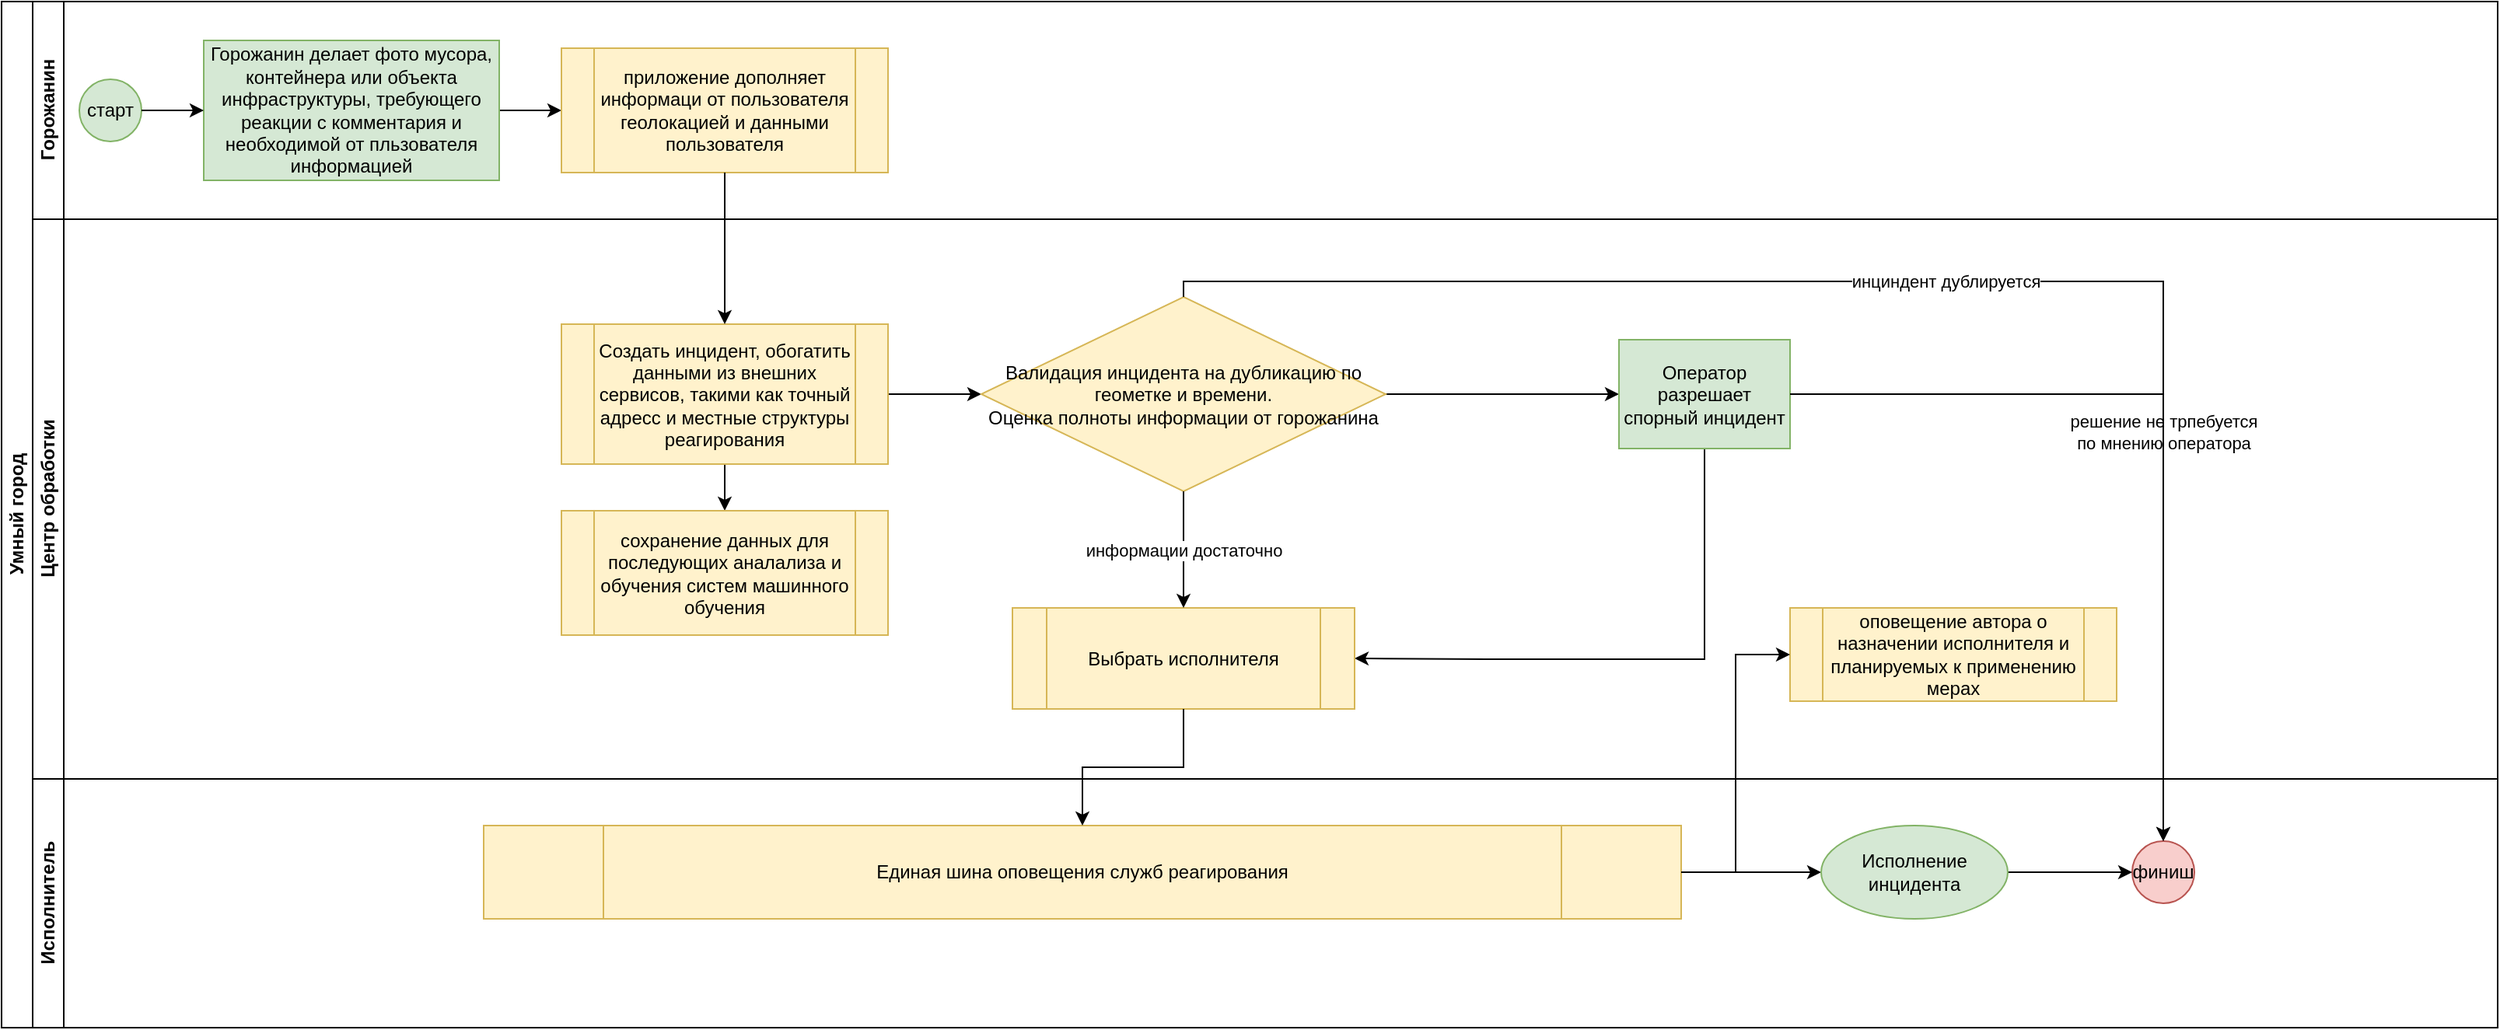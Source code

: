 <mxfile version="17.4.2" type="device"><diagram id="prtHgNgQTEPvFCAcTncT" name="Page-1"><mxGraphModel dx="1298" dy="945" grid="1" gridSize="10" guides="1" tooltips="1" connect="1" arrows="1" fold="1" page="1" pageScale="1" pageWidth="827" pageHeight="1169" math="0" shadow="0"><root><mxCell id="0"/><mxCell id="1" parent="0"/><mxCell id="dNxyNK7c78bLwvsdeMH5-19" value="Умный город" style="swimlane;html=1;childLayout=stackLayout;resizeParent=1;resizeParentMax=0;horizontal=0;startSize=20;horizontalStack=0;" parent="1" vertex="1"><mxGeometry x="20" y="30" width="1605" height="660" as="geometry"/></mxCell><mxCell id="dNxyNK7c78bLwvsdeMH5-20" value="Горожанин" style="swimlane;html=1;startSize=20;horizontal=0;" parent="dNxyNK7c78bLwvsdeMH5-19" vertex="1"><mxGeometry x="20" width="1585" height="140" as="geometry"/></mxCell><mxCell id="dNxyNK7c78bLwvsdeMH5-23" value="старт" style="ellipse;whiteSpace=wrap;html=1;fillColor=#d5e8d4;strokeColor=#82b366;" parent="dNxyNK7c78bLwvsdeMH5-20" vertex="1"><mxGeometry x="30" y="50" width="40" height="40" as="geometry"/></mxCell><mxCell id="9_nfN8UWUtA4xgu3yGWQ-7" value="" style="edgeStyle=orthogonalEdgeStyle;rounded=0;orthogonalLoop=1;jettySize=auto;html=1;" edge="1" parent="dNxyNK7c78bLwvsdeMH5-20" source="9_nfN8UWUtA4xgu3yGWQ-4" target="9_nfN8UWUtA4xgu3yGWQ-6"><mxGeometry relative="1" as="geometry"/></mxCell><mxCell id="9_nfN8UWUtA4xgu3yGWQ-4" value="Горожанин делает фото мусора, контейнера или объекта инфраструктуры, требующего реакции с комментария и необходимой от пльзователя информацией" style="whiteSpace=wrap;html=1;fillColor=#d5e8d4;strokeColor=#82b366;" vertex="1" parent="dNxyNK7c78bLwvsdeMH5-20"><mxGeometry x="110" y="25" width="190" height="90" as="geometry"/></mxCell><mxCell id="9_nfN8UWUtA4xgu3yGWQ-5" value="" style="edgeStyle=orthogonalEdgeStyle;rounded=0;orthogonalLoop=1;jettySize=auto;html=1;" edge="1" parent="dNxyNK7c78bLwvsdeMH5-20" source="dNxyNK7c78bLwvsdeMH5-23" target="9_nfN8UWUtA4xgu3yGWQ-4"><mxGeometry relative="1" as="geometry"/></mxCell><mxCell id="9_nfN8UWUtA4xgu3yGWQ-6" value="приложение дополняет информаци от пользователя геолокацией и данными пользователя" style="shape=process;whiteSpace=wrap;html=1;backgroundOutline=1;fillColor=#fff2cc;strokeColor=#d6b656;" vertex="1" parent="dNxyNK7c78bLwvsdeMH5-20"><mxGeometry x="340" y="30" width="210" height="80" as="geometry"/></mxCell><mxCell id="dNxyNK7c78bLwvsdeMH5-21" value="Центр обработки" style="swimlane;html=1;startSize=20;horizontal=0;" parent="dNxyNK7c78bLwvsdeMH5-19" vertex="1"><mxGeometry x="20" y="140" width="1585" height="360" as="geometry"/></mxCell><mxCell id="9_nfN8UWUtA4xgu3yGWQ-13" value="" style="edgeStyle=orthogonalEdgeStyle;rounded=0;orthogonalLoop=1;jettySize=auto;html=1;" edge="1" parent="dNxyNK7c78bLwvsdeMH5-21" source="9_nfN8UWUtA4xgu3yGWQ-8" target="9_nfN8UWUtA4xgu3yGWQ-12"><mxGeometry relative="1" as="geometry"/></mxCell><mxCell id="9_nfN8UWUtA4xgu3yGWQ-19" value="" style="edgeStyle=orthogonalEdgeStyle;rounded=0;orthogonalLoop=1;jettySize=auto;html=1;" edge="1" parent="dNxyNK7c78bLwvsdeMH5-21" source="9_nfN8UWUtA4xgu3yGWQ-8" target="9_nfN8UWUtA4xgu3yGWQ-18"><mxGeometry relative="1" as="geometry"/></mxCell><mxCell id="9_nfN8UWUtA4xgu3yGWQ-8" value="Создать инцидент, обогатить данными из внешних сервисов, такими как точный адресс и местные структуры реагирования" style="shape=process;whiteSpace=wrap;html=1;backgroundOutline=1;fillColor=#fff2cc;strokeColor=#d6b656;" vertex="1" parent="dNxyNK7c78bLwvsdeMH5-21"><mxGeometry x="340" y="67.5" width="210" height="90" as="geometry"/></mxCell><mxCell id="9_nfN8UWUtA4xgu3yGWQ-36" style="edgeStyle=orthogonalEdgeStyle;rounded=0;orthogonalLoop=1;jettySize=auto;html=1;" edge="1" parent="dNxyNK7c78bLwvsdeMH5-21" source="9_nfN8UWUtA4xgu3yGWQ-12" target="9_nfN8UWUtA4xgu3yGWQ-14"><mxGeometry relative="1" as="geometry"/></mxCell><mxCell id="9_nfN8UWUtA4xgu3yGWQ-12" value="Валидация инцидента на дубликацию по геометке и времени. &lt;br&gt;Оценка полноты информации от горожанина" style="rhombus;whiteSpace=wrap;html=1;fillColor=#fff2cc;strokeColor=#d6b656;" vertex="1" parent="dNxyNK7c78bLwvsdeMH5-21"><mxGeometry x="610" y="50" width="260" height="125" as="geometry"/></mxCell><mxCell id="9_nfN8UWUtA4xgu3yGWQ-35" style="edgeStyle=orthogonalEdgeStyle;rounded=0;orthogonalLoop=1;jettySize=auto;html=1;entryX=1;entryY=0.5;entryDx=0;entryDy=0;" edge="1" parent="dNxyNK7c78bLwvsdeMH5-21" source="9_nfN8UWUtA4xgu3yGWQ-14" target="9_nfN8UWUtA4xgu3yGWQ-20"><mxGeometry relative="1" as="geometry"><Array as="points"><mxPoint x="1075" y="283"/><mxPoint x="935" y="283"/></Array></mxGeometry></mxCell><mxCell id="9_nfN8UWUtA4xgu3yGWQ-14" value="Оператор разрешает спорный инцидент" style="whiteSpace=wrap;html=1;fillColor=#d5e8d4;strokeColor=#82b366;" vertex="1" parent="dNxyNK7c78bLwvsdeMH5-21"><mxGeometry x="1020" y="77.5" width="110" height="70" as="geometry"/></mxCell><mxCell id="9_nfN8UWUtA4xgu3yGWQ-18" value="сохранение данных для последующих аналализа и обучения систем машинного обучения" style="shape=process;whiteSpace=wrap;html=1;backgroundOutline=1;fillColor=#fff2cc;strokeColor=#d6b656;" vertex="1" parent="dNxyNK7c78bLwvsdeMH5-21"><mxGeometry x="340" y="187.5" width="210" height="80" as="geometry"/></mxCell><mxCell id="9_nfN8UWUtA4xgu3yGWQ-20" value="Выбрать исполнителя" style="shape=process;whiteSpace=wrap;html=1;backgroundOutline=1;fillColor=#fff2cc;strokeColor=#d6b656;" vertex="1" parent="dNxyNK7c78bLwvsdeMH5-21"><mxGeometry x="630" y="250" width="220" height="65" as="geometry"/></mxCell><mxCell id="9_nfN8UWUtA4xgu3yGWQ-17" value="информации достаточно" style="edgeStyle=orthogonalEdgeStyle;rounded=0;orthogonalLoop=1;jettySize=auto;html=1;" edge="1" parent="dNxyNK7c78bLwvsdeMH5-21" source="9_nfN8UWUtA4xgu3yGWQ-12" target="9_nfN8UWUtA4xgu3yGWQ-20"><mxGeometry relative="1" as="geometry"><mxPoint x="740" y="232.5" as="targetPoint"/><mxPoint as="offset"/></mxGeometry></mxCell><mxCell id="9_nfN8UWUtA4xgu3yGWQ-31" value="оповещение автора о назначении исполнителя и планируемых к применению мерах" style="shape=process;whiteSpace=wrap;html=1;backgroundOutline=1;rounded=0;shadow=0;sketch=0;fillColor=#fff2cc;strokeColor=#d6b656;" vertex="1" parent="dNxyNK7c78bLwvsdeMH5-21"><mxGeometry x="1130" y="250" width="210" height="60" as="geometry"/></mxCell><mxCell id="dNxyNK7c78bLwvsdeMH5-22" value="Исполнитель" style="swimlane;html=1;startSize=20;horizontal=0;" parent="dNxyNK7c78bLwvsdeMH5-19" vertex="1"><mxGeometry x="20" y="500" width="1585" height="160" as="geometry"/></mxCell><mxCell id="9_nfN8UWUtA4xgu3yGWQ-2" value="финиш" style="ellipse;whiteSpace=wrap;html=1;aspect=fixed;fillColor=#f8cecc;strokeColor=#b85450;" vertex="1" parent="dNxyNK7c78bLwvsdeMH5-22"><mxGeometry x="1350" y="40" width="40" height="40" as="geometry"/></mxCell><mxCell id="9_nfN8UWUtA4xgu3yGWQ-33" style="edgeStyle=orthogonalEdgeStyle;rounded=0;orthogonalLoop=1;jettySize=auto;html=1;" edge="1" parent="dNxyNK7c78bLwvsdeMH5-22" source="9_nfN8UWUtA4xgu3yGWQ-21" target="9_nfN8UWUtA4xgu3yGWQ-23"><mxGeometry relative="1" as="geometry"/></mxCell><mxCell id="9_nfN8UWUtA4xgu3yGWQ-21" value="Единая шина оповещения служб реагирования" style="shape=process;whiteSpace=wrap;html=1;backgroundOutline=1;fillColor=#fff2cc;strokeColor=#d6b656;" vertex="1" parent="dNxyNK7c78bLwvsdeMH5-22"><mxGeometry x="290" y="30" width="770" height="60" as="geometry"/></mxCell><mxCell id="9_nfN8UWUtA4xgu3yGWQ-25" value="" style="edgeStyle=orthogonalEdgeStyle;rounded=0;orthogonalLoop=1;jettySize=auto;html=1;" edge="1" parent="dNxyNK7c78bLwvsdeMH5-22" source="9_nfN8UWUtA4xgu3yGWQ-23" target="9_nfN8UWUtA4xgu3yGWQ-2"><mxGeometry relative="1" as="geometry"/></mxCell><mxCell id="9_nfN8UWUtA4xgu3yGWQ-23" value="Исполнение инцидента" style="ellipse;whiteSpace=wrap;html=1;fillColor=#d5e8d4;strokeColor=#82b366;" vertex="1" parent="dNxyNK7c78bLwvsdeMH5-22"><mxGeometry x="1150" y="30" width="120" height="60" as="geometry"/></mxCell><mxCell id="9_nfN8UWUtA4xgu3yGWQ-9" value="" style="edgeStyle=orthogonalEdgeStyle;rounded=0;orthogonalLoop=1;jettySize=auto;html=1;" edge="1" parent="dNxyNK7c78bLwvsdeMH5-19" source="9_nfN8UWUtA4xgu3yGWQ-6" target="9_nfN8UWUtA4xgu3yGWQ-8"><mxGeometry relative="1" as="geometry"/></mxCell><mxCell id="9_nfN8UWUtA4xgu3yGWQ-22" value="" style="edgeStyle=orthogonalEdgeStyle;rounded=0;orthogonalLoop=1;jettySize=auto;html=1;" edge="1" parent="dNxyNK7c78bLwvsdeMH5-19" source="9_nfN8UWUtA4xgu3yGWQ-20" target="9_nfN8UWUtA4xgu3yGWQ-21"><mxGeometry relative="1" as="geometry"/></mxCell><mxCell id="9_nfN8UWUtA4xgu3yGWQ-28" value="решение не трпебуется&lt;br&gt;по мнению оператора" style="edgeStyle=orthogonalEdgeStyle;rounded=0;orthogonalLoop=1;jettySize=auto;html=1;entryX=0.5;entryY=0;entryDx=0;entryDy=0;" edge="1" parent="dNxyNK7c78bLwvsdeMH5-19" source="9_nfN8UWUtA4xgu3yGWQ-14" target="9_nfN8UWUtA4xgu3yGWQ-2"><mxGeometry relative="1" as="geometry"><mxPoint x="1320" y="540" as="targetPoint"/></mxGeometry></mxCell><mxCell id="9_nfN8UWUtA4xgu3yGWQ-29" value="инциндент дублируется" style="edgeStyle=orthogonalEdgeStyle;rounded=0;orthogonalLoop=1;jettySize=auto;html=1;" edge="1" parent="dNxyNK7c78bLwvsdeMH5-19" source="9_nfN8UWUtA4xgu3yGWQ-12" target="9_nfN8UWUtA4xgu3yGWQ-2"><mxGeometry relative="1" as="geometry"><Array as="points"><mxPoint x="760" y="180"/><mxPoint x="1390" y="180"/></Array></mxGeometry></mxCell><mxCell id="9_nfN8UWUtA4xgu3yGWQ-24" value="" style="edgeStyle=orthogonalEdgeStyle;rounded=0;orthogonalLoop=1;jettySize=auto;html=1;exitX=1;exitY=0.5;exitDx=0;exitDy=0;entryX=0;entryY=0.5;entryDx=0;entryDy=0;" edge="1" parent="dNxyNK7c78bLwvsdeMH5-19" source="9_nfN8UWUtA4xgu3yGWQ-21" target="9_nfN8UWUtA4xgu3yGWQ-31"><mxGeometry relative="1" as="geometry"><mxPoint x="1130" y="510" as="targetPoint"/></mxGeometry></mxCell></root></mxGraphModel></diagram></mxfile>